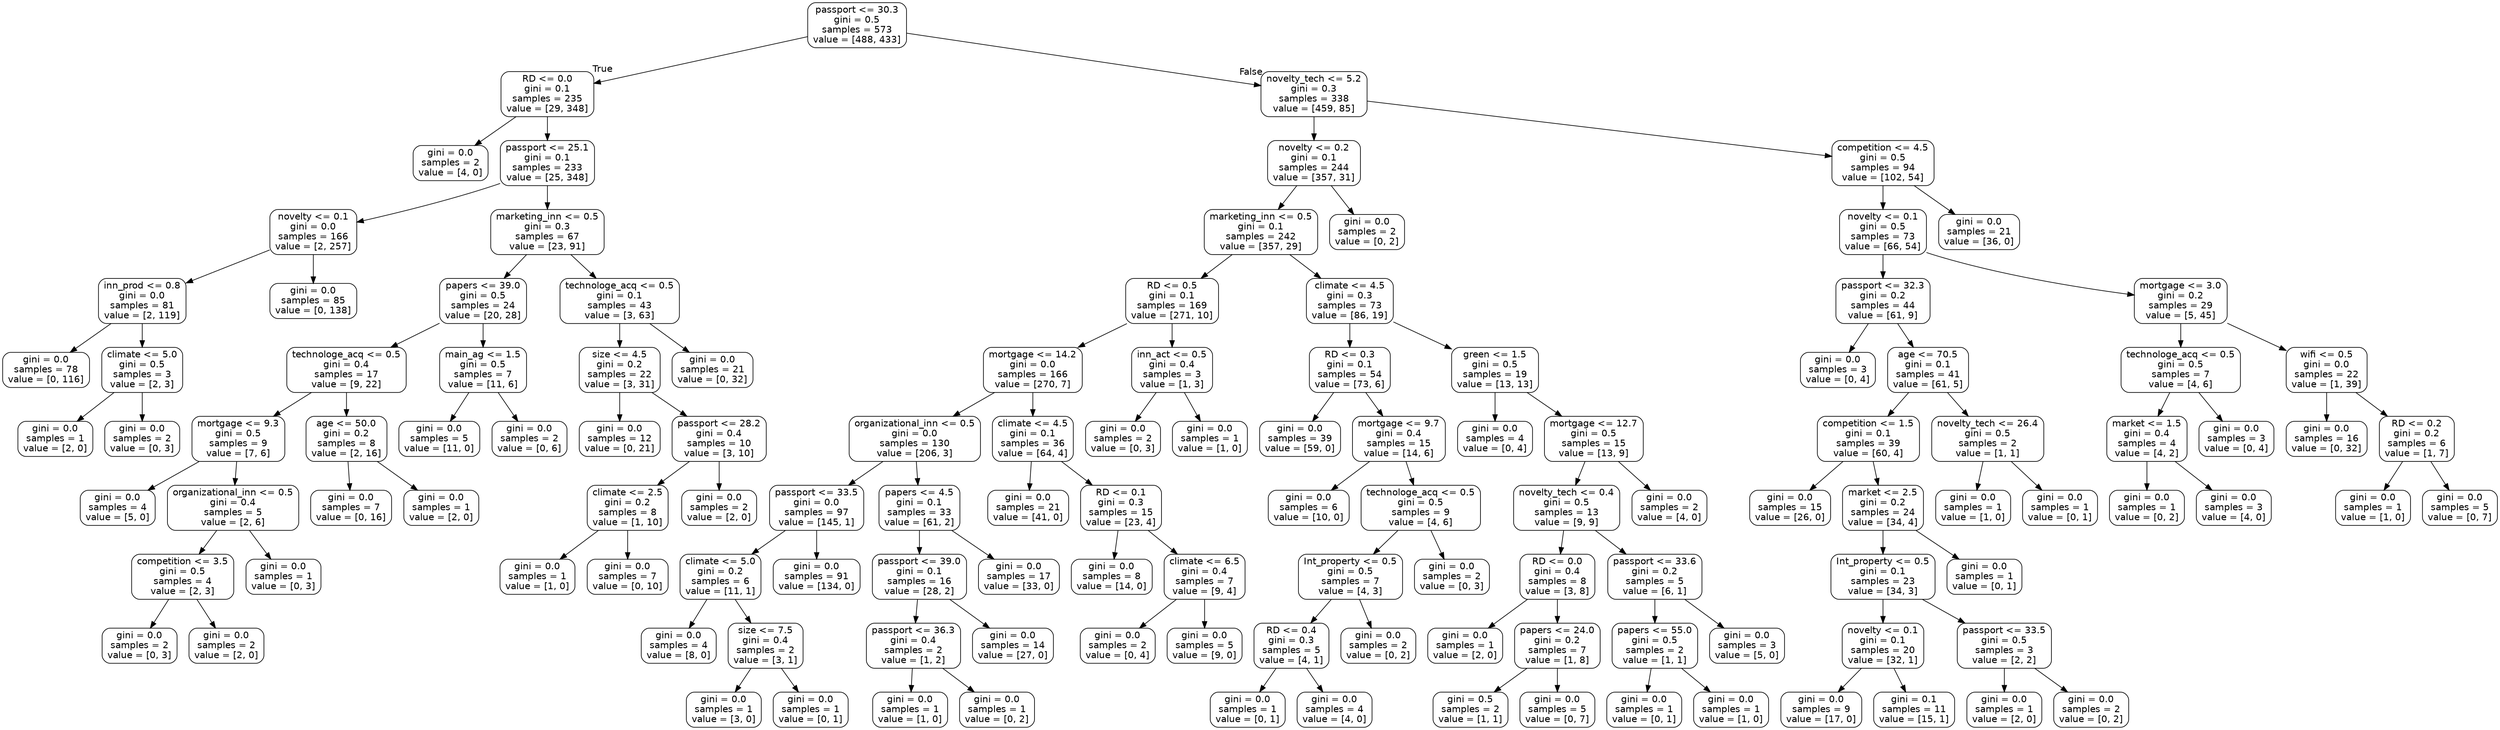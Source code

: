 digraph Tree {
node [shape=box, style="rounded", color="black", fontname="helvetica"] ;
edge [fontname="helvetica"] ;
0 [label="passport <= 30.3\ngini = 0.5\nsamples = 573\nvalue = [488, 433]"] ;
1 [label="RD <= 0.0\ngini = 0.1\nsamples = 235\nvalue = [29, 348]"] ;
0 -> 1 [labeldistance=2.5, labelangle=45, headlabel="True"] ;
2 [label="gini = 0.0\nsamples = 2\nvalue = [4, 0]"] ;
1 -> 2 ;
3 [label="passport <= 25.1\ngini = 0.1\nsamples = 233\nvalue = [25, 348]"] ;
1 -> 3 ;
4 [label="novelty <= 0.1\ngini = 0.0\nsamples = 166\nvalue = [2, 257]"] ;
3 -> 4 ;
5 [label="inn_prod <= 0.8\ngini = 0.0\nsamples = 81\nvalue = [2, 119]"] ;
4 -> 5 ;
6 [label="gini = 0.0\nsamples = 78\nvalue = [0, 116]"] ;
5 -> 6 ;
7 [label="climate <= 5.0\ngini = 0.5\nsamples = 3\nvalue = [2, 3]"] ;
5 -> 7 ;
8 [label="gini = 0.0\nsamples = 1\nvalue = [2, 0]"] ;
7 -> 8 ;
9 [label="gini = 0.0\nsamples = 2\nvalue = [0, 3]"] ;
7 -> 9 ;
10 [label="gini = 0.0\nsamples = 85\nvalue = [0, 138]"] ;
4 -> 10 ;
11 [label="marketing_inn <= 0.5\ngini = 0.3\nsamples = 67\nvalue = [23, 91]"] ;
3 -> 11 ;
12 [label="papers <= 39.0\ngini = 0.5\nsamples = 24\nvalue = [20, 28]"] ;
11 -> 12 ;
13 [label="technologe_acq <= 0.5\ngini = 0.4\nsamples = 17\nvalue = [9, 22]"] ;
12 -> 13 ;
14 [label="mortgage <= 9.3\ngini = 0.5\nsamples = 9\nvalue = [7, 6]"] ;
13 -> 14 ;
15 [label="gini = 0.0\nsamples = 4\nvalue = [5, 0]"] ;
14 -> 15 ;
16 [label="organizational_inn <= 0.5\ngini = 0.4\nsamples = 5\nvalue = [2, 6]"] ;
14 -> 16 ;
17 [label="competition <= 3.5\ngini = 0.5\nsamples = 4\nvalue = [2, 3]"] ;
16 -> 17 ;
18 [label="gini = 0.0\nsamples = 2\nvalue = [0, 3]"] ;
17 -> 18 ;
19 [label="gini = 0.0\nsamples = 2\nvalue = [2, 0]"] ;
17 -> 19 ;
20 [label="gini = 0.0\nsamples = 1\nvalue = [0, 3]"] ;
16 -> 20 ;
21 [label="age <= 50.0\ngini = 0.2\nsamples = 8\nvalue = [2, 16]"] ;
13 -> 21 ;
22 [label="gini = 0.0\nsamples = 7\nvalue = [0, 16]"] ;
21 -> 22 ;
23 [label="gini = 0.0\nsamples = 1\nvalue = [2, 0]"] ;
21 -> 23 ;
24 [label="main_ag <= 1.5\ngini = 0.5\nsamples = 7\nvalue = [11, 6]"] ;
12 -> 24 ;
25 [label="gini = 0.0\nsamples = 5\nvalue = [11, 0]"] ;
24 -> 25 ;
26 [label="gini = 0.0\nsamples = 2\nvalue = [0, 6]"] ;
24 -> 26 ;
27 [label="technologe_acq <= 0.5\ngini = 0.1\nsamples = 43\nvalue = [3, 63]"] ;
11 -> 27 ;
28 [label="size <= 4.5\ngini = 0.2\nsamples = 22\nvalue = [3, 31]"] ;
27 -> 28 ;
29 [label="gini = 0.0\nsamples = 12\nvalue = [0, 21]"] ;
28 -> 29 ;
30 [label="passport <= 28.2\ngini = 0.4\nsamples = 10\nvalue = [3, 10]"] ;
28 -> 30 ;
31 [label="climate <= 2.5\ngini = 0.2\nsamples = 8\nvalue = [1, 10]"] ;
30 -> 31 ;
32 [label="gini = 0.0\nsamples = 1\nvalue = [1, 0]"] ;
31 -> 32 ;
33 [label="gini = 0.0\nsamples = 7\nvalue = [0, 10]"] ;
31 -> 33 ;
34 [label="gini = 0.0\nsamples = 2\nvalue = [2, 0]"] ;
30 -> 34 ;
35 [label="gini = 0.0\nsamples = 21\nvalue = [0, 32]"] ;
27 -> 35 ;
36 [label="novelty_tech <= 5.2\ngini = 0.3\nsamples = 338\nvalue = [459, 85]"] ;
0 -> 36 [labeldistance=2.5, labelangle=-45, headlabel="False"] ;
37 [label="novelty <= 0.2\ngini = 0.1\nsamples = 244\nvalue = [357, 31]"] ;
36 -> 37 ;
38 [label="marketing_inn <= 0.5\ngini = 0.1\nsamples = 242\nvalue = [357, 29]"] ;
37 -> 38 ;
39 [label="RD <= 0.5\ngini = 0.1\nsamples = 169\nvalue = [271, 10]"] ;
38 -> 39 ;
40 [label="mortgage <= 14.2\ngini = 0.0\nsamples = 166\nvalue = [270, 7]"] ;
39 -> 40 ;
41 [label="organizational_inn <= 0.5\ngini = 0.0\nsamples = 130\nvalue = [206, 3]"] ;
40 -> 41 ;
42 [label="passport <= 33.5\ngini = 0.0\nsamples = 97\nvalue = [145, 1]"] ;
41 -> 42 ;
43 [label="climate <= 5.0\ngini = 0.2\nsamples = 6\nvalue = [11, 1]"] ;
42 -> 43 ;
44 [label="gini = 0.0\nsamples = 4\nvalue = [8, 0]"] ;
43 -> 44 ;
45 [label="size <= 7.5\ngini = 0.4\nsamples = 2\nvalue = [3, 1]"] ;
43 -> 45 ;
46 [label="gini = 0.0\nsamples = 1\nvalue = [3, 0]"] ;
45 -> 46 ;
47 [label="gini = 0.0\nsamples = 1\nvalue = [0, 1]"] ;
45 -> 47 ;
48 [label="gini = 0.0\nsamples = 91\nvalue = [134, 0]"] ;
42 -> 48 ;
49 [label="papers <= 4.5\ngini = 0.1\nsamples = 33\nvalue = [61, 2]"] ;
41 -> 49 ;
50 [label="passport <= 39.0\ngini = 0.1\nsamples = 16\nvalue = [28, 2]"] ;
49 -> 50 ;
51 [label="passport <= 36.3\ngini = 0.4\nsamples = 2\nvalue = [1, 2]"] ;
50 -> 51 ;
52 [label="gini = 0.0\nsamples = 1\nvalue = [1, 0]"] ;
51 -> 52 ;
53 [label="gini = 0.0\nsamples = 1\nvalue = [0, 2]"] ;
51 -> 53 ;
54 [label="gini = 0.0\nsamples = 14\nvalue = [27, 0]"] ;
50 -> 54 ;
55 [label="gini = 0.0\nsamples = 17\nvalue = [33, 0]"] ;
49 -> 55 ;
56 [label="climate <= 4.5\ngini = 0.1\nsamples = 36\nvalue = [64, 4]"] ;
40 -> 56 ;
57 [label="gini = 0.0\nsamples = 21\nvalue = [41, 0]"] ;
56 -> 57 ;
58 [label="RD <= 0.1\ngini = 0.3\nsamples = 15\nvalue = [23, 4]"] ;
56 -> 58 ;
59 [label="gini = 0.0\nsamples = 8\nvalue = [14, 0]"] ;
58 -> 59 ;
60 [label="climate <= 6.5\ngini = 0.4\nsamples = 7\nvalue = [9, 4]"] ;
58 -> 60 ;
61 [label="gini = 0.0\nsamples = 2\nvalue = [0, 4]"] ;
60 -> 61 ;
62 [label="gini = 0.0\nsamples = 5\nvalue = [9, 0]"] ;
60 -> 62 ;
63 [label="inn_act <= 0.5\ngini = 0.4\nsamples = 3\nvalue = [1, 3]"] ;
39 -> 63 ;
64 [label="gini = 0.0\nsamples = 2\nvalue = [0, 3]"] ;
63 -> 64 ;
65 [label="gini = 0.0\nsamples = 1\nvalue = [1, 0]"] ;
63 -> 65 ;
66 [label="climate <= 4.5\ngini = 0.3\nsamples = 73\nvalue = [86, 19]"] ;
38 -> 66 ;
67 [label="RD <= 0.3\ngini = 0.1\nsamples = 54\nvalue = [73, 6]"] ;
66 -> 67 ;
68 [label="gini = 0.0\nsamples = 39\nvalue = [59, 0]"] ;
67 -> 68 ;
69 [label="mortgage <= 9.7\ngini = 0.4\nsamples = 15\nvalue = [14, 6]"] ;
67 -> 69 ;
70 [label="gini = 0.0\nsamples = 6\nvalue = [10, 0]"] ;
69 -> 70 ;
71 [label="technologe_acq <= 0.5\ngini = 0.5\nsamples = 9\nvalue = [4, 6]"] ;
69 -> 71 ;
72 [label="Int_property <= 0.5\ngini = 0.5\nsamples = 7\nvalue = [4, 3]"] ;
71 -> 72 ;
73 [label="RD <= 0.4\ngini = 0.3\nsamples = 5\nvalue = [4, 1]"] ;
72 -> 73 ;
74 [label="gini = 0.0\nsamples = 1\nvalue = [0, 1]"] ;
73 -> 74 ;
75 [label="gini = 0.0\nsamples = 4\nvalue = [4, 0]"] ;
73 -> 75 ;
76 [label="gini = 0.0\nsamples = 2\nvalue = [0, 2]"] ;
72 -> 76 ;
77 [label="gini = 0.0\nsamples = 2\nvalue = [0, 3]"] ;
71 -> 77 ;
78 [label="green <= 1.5\ngini = 0.5\nsamples = 19\nvalue = [13, 13]"] ;
66 -> 78 ;
79 [label="gini = 0.0\nsamples = 4\nvalue = [0, 4]"] ;
78 -> 79 ;
80 [label="mortgage <= 12.7\ngini = 0.5\nsamples = 15\nvalue = [13, 9]"] ;
78 -> 80 ;
81 [label="novelty_tech <= 0.4\ngini = 0.5\nsamples = 13\nvalue = [9, 9]"] ;
80 -> 81 ;
82 [label="RD <= 0.0\ngini = 0.4\nsamples = 8\nvalue = [3, 8]"] ;
81 -> 82 ;
83 [label="gini = 0.0\nsamples = 1\nvalue = [2, 0]"] ;
82 -> 83 ;
84 [label="papers <= 24.0\ngini = 0.2\nsamples = 7\nvalue = [1, 8]"] ;
82 -> 84 ;
85 [label="gini = 0.5\nsamples = 2\nvalue = [1, 1]"] ;
84 -> 85 ;
86 [label="gini = 0.0\nsamples = 5\nvalue = [0, 7]"] ;
84 -> 86 ;
87 [label="passport <= 33.6\ngini = 0.2\nsamples = 5\nvalue = [6, 1]"] ;
81 -> 87 ;
88 [label="papers <= 55.0\ngini = 0.5\nsamples = 2\nvalue = [1, 1]"] ;
87 -> 88 ;
89 [label="gini = 0.0\nsamples = 1\nvalue = [0, 1]"] ;
88 -> 89 ;
90 [label="gini = 0.0\nsamples = 1\nvalue = [1, 0]"] ;
88 -> 90 ;
91 [label="gini = 0.0\nsamples = 3\nvalue = [5, 0]"] ;
87 -> 91 ;
92 [label="gini = 0.0\nsamples = 2\nvalue = [4, 0]"] ;
80 -> 92 ;
93 [label="gini = 0.0\nsamples = 2\nvalue = [0, 2]"] ;
37 -> 93 ;
94 [label="competition <= 4.5\ngini = 0.5\nsamples = 94\nvalue = [102, 54]"] ;
36 -> 94 ;
95 [label="novelty <= 0.1\ngini = 0.5\nsamples = 73\nvalue = [66, 54]"] ;
94 -> 95 ;
96 [label="passport <= 32.3\ngini = 0.2\nsamples = 44\nvalue = [61, 9]"] ;
95 -> 96 ;
97 [label="gini = 0.0\nsamples = 3\nvalue = [0, 4]"] ;
96 -> 97 ;
98 [label="age <= 70.5\ngini = 0.1\nsamples = 41\nvalue = [61, 5]"] ;
96 -> 98 ;
99 [label="competition <= 1.5\ngini = 0.1\nsamples = 39\nvalue = [60, 4]"] ;
98 -> 99 ;
100 [label="gini = 0.0\nsamples = 15\nvalue = [26, 0]"] ;
99 -> 100 ;
101 [label="market <= 2.5\ngini = 0.2\nsamples = 24\nvalue = [34, 4]"] ;
99 -> 101 ;
102 [label="Int_property <= 0.5\ngini = 0.1\nsamples = 23\nvalue = [34, 3]"] ;
101 -> 102 ;
103 [label="novelty <= 0.1\ngini = 0.1\nsamples = 20\nvalue = [32, 1]"] ;
102 -> 103 ;
104 [label="gini = 0.0\nsamples = 9\nvalue = [17, 0]"] ;
103 -> 104 ;
105 [label="gini = 0.1\nsamples = 11\nvalue = [15, 1]"] ;
103 -> 105 ;
106 [label="passport <= 33.5\ngini = 0.5\nsamples = 3\nvalue = [2, 2]"] ;
102 -> 106 ;
107 [label="gini = 0.0\nsamples = 1\nvalue = [2, 0]"] ;
106 -> 107 ;
108 [label="gini = 0.0\nsamples = 2\nvalue = [0, 2]"] ;
106 -> 108 ;
109 [label="gini = 0.0\nsamples = 1\nvalue = [0, 1]"] ;
101 -> 109 ;
110 [label="novelty_tech <= 26.4\ngini = 0.5\nsamples = 2\nvalue = [1, 1]"] ;
98 -> 110 ;
111 [label="gini = 0.0\nsamples = 1\nvalue = [1, 0]"] ;
110 -> 111 ;
112 [label="gini = 0.0\nsamples = 1\nvalue = [0, 1]"] ;
110 -> 112 ;
113 [label="mortgage <= 3.0\ngini = 0.2\nsamples = 29\nvalue = [5, 45]"] ;
95 -> 113 ;
114 [label="technologe_acq <= 0.5\ngini = 0.5\nsamples = 7\nvalue = [4, 6]"] ;
113 -> 114 ;
115 [label="market <= 1.5\ngini = 0.4\nsamples = 4\nvalue = [4, 2]"] ;
114 -> 115 ;
116 [label="gini = 0.0\nsamples = 1\nvalue = [0, 2]"] ;
115 -> 116 ;
117 [label="gini = 0.0\nsamples = 3\nvalue = [4, 0]"] ;
115 -> 117 ;
118 [label="gini = 0.0\nsamples = 3\nvalue = [0, 4]"] ;
114 -> 118 ;
119 [label="wifi <= 0.5\ngini = 0.0\nsamples = 22\nvalue = [1, 39]"] ;
113 -> 119 ;
120 [label="gini = 0.0\nsamples = 16\nvalue = [0, 32]"] ;
119 -> 120 ;
121 [label="RD <= 0.2\ngini = 0.2\nsamples = 6\nvalue = [1, 7]"] ;
119 -> 121 ;
122 [label="gini = 0.0\nsamples = 1\nvalue = [1, 0]"] ;
121 -> 122 ;
123 [label="gini = 0.0\nsamples = 5\nvalue = [0, 7]"] ;
121 -> 123 ;
124 [label="gini = 0.0\nsamples = 21\nvalue = [36, 0]"] ;
94 -> 124 ;
}